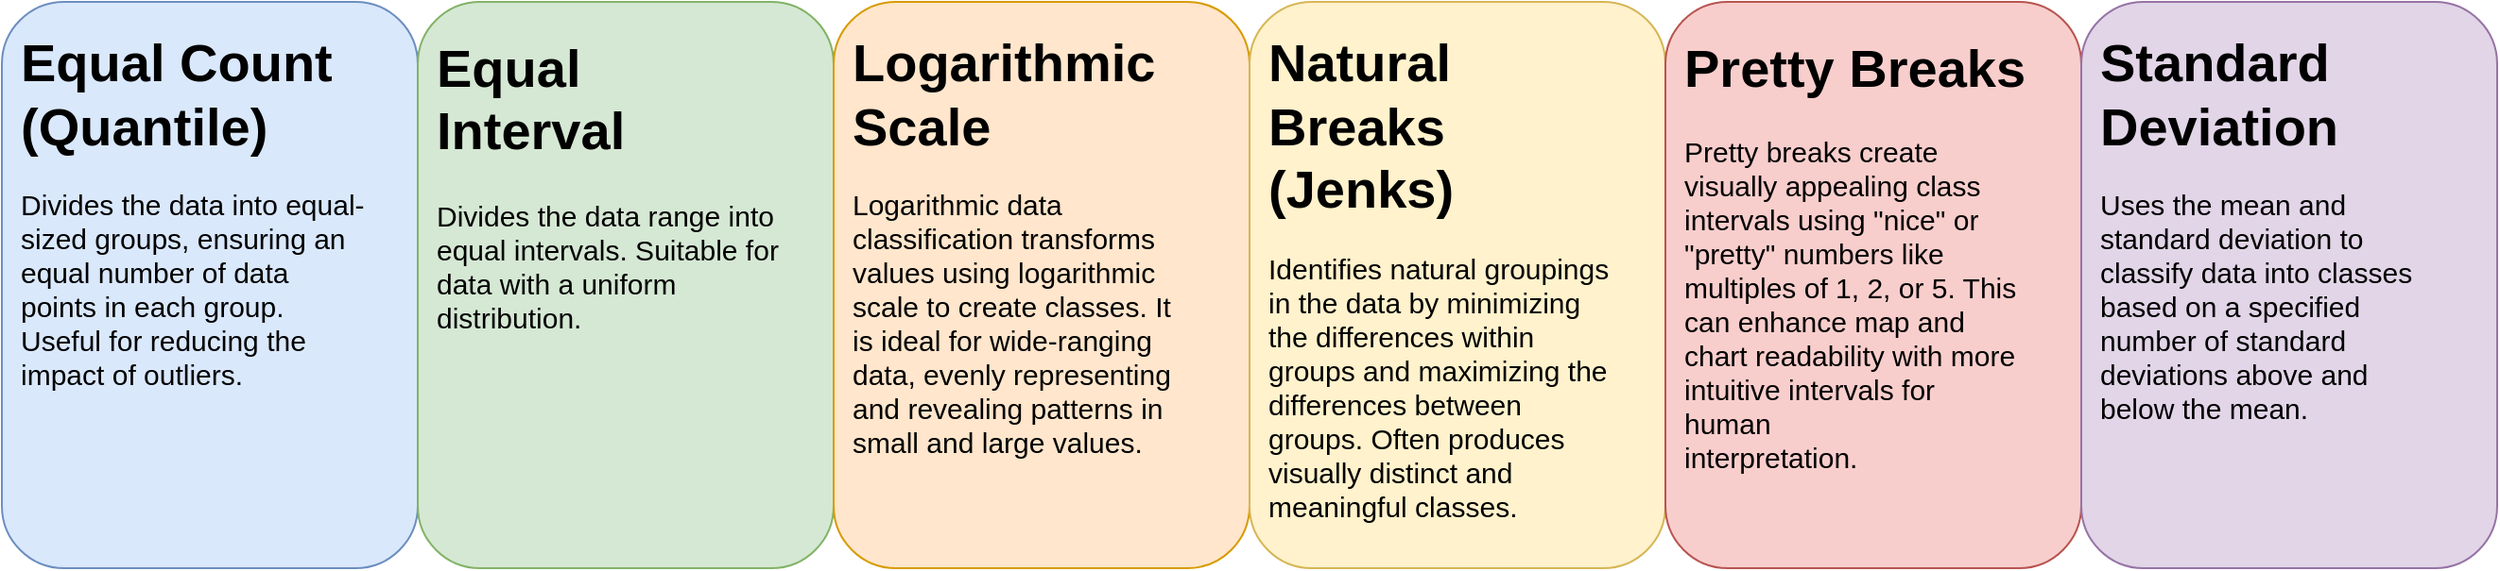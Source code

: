 <mxfile version="21.3.7" type="github">
  <diagram name="Page-1" id="aAZw_4xiwKafa_tFNMp_">
    <mxGraphModel dx="2072" dy="1833" grid="1" gridSize="10" guides="1" tooltips="1" connect="1" arrows="1" fold="1" page="1" pageScale="1" pageWidth="4681" pageHeight="3300" math="0" shadow="0">
      <root>
        <mxCell id="0" />
        <mxCell id="1" parent="0" />
        <mxCell id="jy7SIj3qQDToJR30hKP_-4" value="" style="rounded=1;whiteSpace=wrap;html=1;fillColor=#dae8fc;strokeColor=#6c8ebf;" parent="1" vertex="1">
          <mxGeometry x="960" y="760" width="220" height="300" as="geometry" />
        </mxCell>
        <mxCell id="jy7SIj3qQDToJR30hKP_-3" value="&lt;h1&gt;&lt;font style=&quot;font-size: 18px;&quot;&gt;&lt;font style=&quot;font-size: 18px;&quot;&gt;&lt;font style=&quot;font-size: 24px;&quot;&gt;&lt;font style=&quot;font-size: 24px;&quot;&gt;&lt;font style=&quot;font-size: 28px;&quot;&gt;&lt;font style=&quot;font-size: 28px;&quot;&gt;Equal Count (Quantile)&lt;/font&gt;&lt;/font&gt;&lt;/font&gt;&lt;/font&gt;&lt;/font&gt;&lt;/font&gt;&lt;br&gt;&lt;/h1&gt;&lt;p&gt;&lt;font style=&quot;font-size: 15px;&quot;&gt;&lt;font style=&quot;font-size: 15px;&quot;&gt;Divides the data into equal-sized groups, ensuring an equal number of data points in each group. Useful for reducing the impact of outliers.&lt;/font&gt;&lt;/font&gt;&lt;/p&gt;" style="text;html=1;strokeColor=none;fillColor=none;spacing=5;spacingTop=-20;whiteSpace=wrap;overflow=hidden;rounded=0;" parent="1" vertex="1">
          <mxGeometry x="965" y="770" width="190" height="270" as="geometry" />
        </mxCell>
        <mxCell id="jy7SIj3qQDToJR30hKP_-5" value="" style="rounded=1;whiteSpace=wrap;html=1;fillColor=#d5e8d4;strokeColor=#82b366;" parent="1" vertex="1">
          <mxGeometry x="1180" y="760" width="220" height="300" as="geometry" />
        </mxCell>
        <mxCell id="jy7SIj3qQDToJR30hKP_-6" value="&lt;h1 style=&quot;font-size: 28px;&quot;&gt;Equal Interval&lt;br&gt;&lt;/h1&gt;&lt;p&gt;&lt;font style=&quot;font-size: 13px;&quot;&gt;&lt;font style=&quot;font-size: 14px;&quot;&gt;&lt;font style=&quot;font-size: 15px;&quot;&gt;Divides the data range into equal intervals. Suitable for data with a uniform distribution.&lt;/font&gt;&lt;/font&gt;&lt;/font&gt;&lt;/p&gt;" style="text;html=1;strokeColor=none;fillColor=none;spacing=5;spacingTop=-20;whiteSpace=wrap;overflow=hidden;rounded=0;" parent="1" vertex="1">
          <mxGeometry x="1185" y="770" width="190" height="270" as="geometry" />
        </mxCell>
        <mxCell id="jy7SIj3qQDToJR30hKP_-8" value="" style="rounded=1;whiteSpace=wrap;html=1;fillColor=#ffe6cc;strokeColor=#d79b00;" parent="1" vertex="1">
          <mxGeometry x="1400" y="760" width="220" height="300" as="geometry" />
        </mxCell>
        <mxCell id="jy7SIj3qQDToJR30hKP_-9" value="&lt;h1&gt;&lt;font style=&quot;font-size: 25px;&quot;&gt;&lt;font style=&quot;font-size: 26px;&quot;&gt;&lt;font style=&quot;font-size: 27px;&quot;&gt;&lt;font style=&quot;font-size: 28px;&quot;&gt;Logarithmic Scale&lt;/font&gt;&lt;/font&gt;&lt;/font&gt;&lt;/font&gt;&lt;br&gt;&lt;/h1&gt;&lt;div class=&quot;flex flex-grow flex-col gap-3&quot;&gt;&lt;div style=&quot;font-size: 15px;&quot; class=&quot;min-h-[20px] flex flex-col items-start gap-4 whitespace-pre-wrap break-words&quot;&gt;&lt;div class=&quot;markdown prose w-full break-words dark:prose-invert light&quot;&gt;&lt;p&gt;Logarithmic data classification transforms values using logarithmic scale to create classes. It is ideal for wide-ranging data, evenly representing and revealing patterns in small and large values.&lt;/p&gt;&lt;/div&gt;&lt;/div&gt;&lt;/div&gt;&lt;p&gt;&lt;/p&gt;" style="text;html=1;strokeColor=none;fillColor=none;spacing=5;spacingTop=-20;whiteSpace=wrap;overflow=hidden;rounded=0;" parent="1" vertex="1">
          <mxGeometry x="1405" y="770" width="190" height="270" as="geometry" />
        </mxCell>
        <mxCell id="jy7SIj3qQDToJR30hKP_-10" value="" style="rounded=1;whiteSpace=wrap;html=1;fillColor=#fff2cc;strokeColor=#d6b656;" parent="1" vertex="1">
          <mxGeometry x="1620" y="760" width="220" height="300" as="geometry" />
        </mxCell>
        <mxCell id="jy7SIj3qQDToJR30hKP_-11" value="&lt;h1&gt;&lt;font style=&quot;font-size: 25px;&quot;&gt;&lt;font style=&quot;font-size: 26px;&quot;&gt;&lt;font style=&quot;font-size: 27px;&quot;&gt;&lt;font style=&quot;font-size: 28px;&quot;&gt;Natural Breaks (Jenks)&lt;/font&gt;&lt;/font&gt;&lt;/font&gt;&lt;/font&gt;&lt;br&gt;&lt;/h1&gt;&lt;p&gt;&lt;font style=&quot;font-size: 13px;&quot;&gt;&lt;font style=&quot;font-size: 14px;&quot;&gt;&lt;font style=&quot;font-size: 15px;&quot;&gt;Identifies natural groupings in the data by minimizing the differences within groups and maximizing the differences between groups. Often produces visually distinct and meaningful classes.&lt;/font&gt;&lt;/font&gt;&lt;/font&gt;&lt;/p&gt;" style="text;html=1;strokeColor=none;fillColor=none;spacing=5;spacingTop=-20;whiteSpace=wrap;overflow=hidden;rounded=0;" parent="1" vertex="1">
          <mxGeometry x="1625" y="770" width="190" height="270" as="geometry" />
        </mxCell>
        <mxCell id="jy7SIj3qQDToJR30hKP_-12" value="" style="rounded=1;whiteSpace=wrap;html=1;fillColor=#f8cecc;strokeColor=#b85450;" parent="1" vertex="1">
          <mxGeometry x="1840" y="760" width="220" height="300" as="geometry" />
        </mxCell>
        <mxCell id="jy7SIj3qQDToJR30hKP_-13" value="&lt;h1 style=&quot;font-size: 28px;&quot;&gt;&lt;font style=&quot;font-size: 28px;&quot;&gt;Pretty Breaks&lt;br&gt;&lt;/font&gt;&lt;/h1&gt;&lt;p&gt;&lt;font style=&quot;font-size: 15px;&quot;&gt;&lt;font style=&quot;font-size: 15px;&quot;&gt;Pretty breaks create visually appealing class intervals using &quot;nice&quot; or &lt;br/&gt;&quot;pretty&quot; numbers like multiples of 1, 2, or 5. This can enhance map and &lt;br/&gt;chart readability with more intuitive intervals for human &lt;br/&gt;interpretation.&lt;/font&gt;&lt;/font&gt;&lt;/p&gt;" style="text;html=1;strokeColor=none;fillColor=none;spacing=5;spacingTop=-20;whiteSpace=wrap;overflow=hidden;rounded=0;" parent="1" vertex="1">
          <mxGeometry x="1845" y="770" width="190" height="270" as="geometry" />
        </mxCell>
        <mxCell id="jy7SIj3qQDToJR30hKP_-14" value="" style="rounded=1;whiteSpace=wrap;html=1;fillColor=#e1d5e7;strokeColor=#9673a6;" parent="1" vertex="1">
          <mxGeometry x="2060" y="760" width="220" height="300" as="geometry" />
        </mxCell>
        <mxCell id="jy7SIj3qQDToJR30hKP_-15" value="&lt;h1&gt;&lt;font style=&quot;font-size: 25px;&quot;&gt;&lt;font style=&quot;font-size: 26px;&quot;&gt;&lt;font style=&quot;font-size: 27px;&quot;&gt;&lt;font style=&quot;font-size: 28px;&quot;&gt;Standard Deviation&lt;/font&gt;&lt;/font&gt;&lt;/font&gt;&lt;/font&gt;&lt;br&gt;&lt;/h1&gt;&lt;p&gt;&lt;font style=&quot;font-size: 13px;&quot;&gt;&lt;font style=&quot;font-size: 14px;&quot;&gt;&lt;font style=&quot;font-size: 15px;&quot;&gt;Uses the mean and standard deviation to classify data into classes based on a specified number of standard deviations above and below the mean.&lt;/font&gt;&lt;/font&gt;&lt;/font&gt;&lt;/p&gt;" style="text;html=1;strokeColor=none;fillColor=none;spacing=5;spacingTop=-20;whiteSpace=wrap;overflow=hidden;rounded=0;" parent="1" vertex="1">
          <mxGeometry x="2065" y="770" width="190" height="270" as="geometry" />
        </mxCell>
      </root>
    </mxGraphModel>
  </diagram>
</mxfile>
